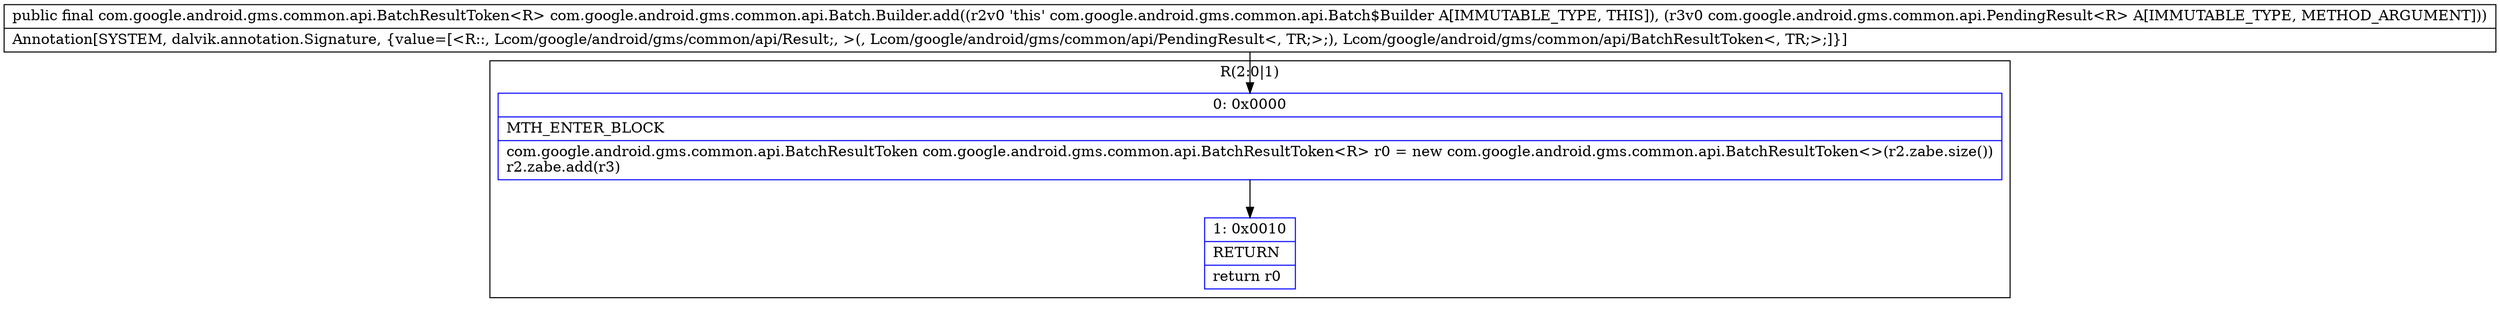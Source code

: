 digraph "CFG forcom.google.android.gms.common.api.Batch.Builder.add(Lcom\/google\/android\/gms\/common\/api\/PendingResult;)Lcom\/google\/android\/gms\/common\/api\/BatchResultToken;" {
subgraph cluster_Region_1530452733 {
label = "R(2:0|1)";
node [shape=record,color=blue];
Node_0 [shape=record,label="{0\:\ 0x0000|MTH_ENTER_BLOCK\l|com.google.android.gms.common.api.BatchResultToken com.google.android.gms.common.api.BatchResultToken\<R\> r0 = new com.google.android.gms.common.api.BatchResultToken\<\>(r2.zabe.size())\lr2.zabe.add(r3)\l}"];
Node_1 [shape=record,label="{1\:\ 0x0010|RETURN\l|return r0\l}"];
}
MethodNode[shape=record,label="{public final com.google.android.gms.common.api.BatchResultToken\<R\> com.google.android.gms.common.api.Batch.Builder.add((r2v0 'this' com.google.android.gms.common.api.Batch$Builder A[IMMUTABLE_TYPE, THIS]), (r3v0 com.google.android.gms.common.api.PendingResult\<R\> A[IMMUTABLE_TYPE, METHOD_ARGUMENT]))  | Annotation[SYSTEM, dalvik.annotation.Signature, \{value=[\<R::, Lcom\/google\/android\/gms\/common\/api\/Result;, \>(, Lcom\/google\/android\/gms\/common\/api\/PendingResult\<, TR;\>;), Lcom\/google\/android\/gms\/common\/api\/BatchResultToken\<, TR;\>;]\}]\l}"];
MethodNode -> Node_0;
Node_0 -> Node_1;
}

